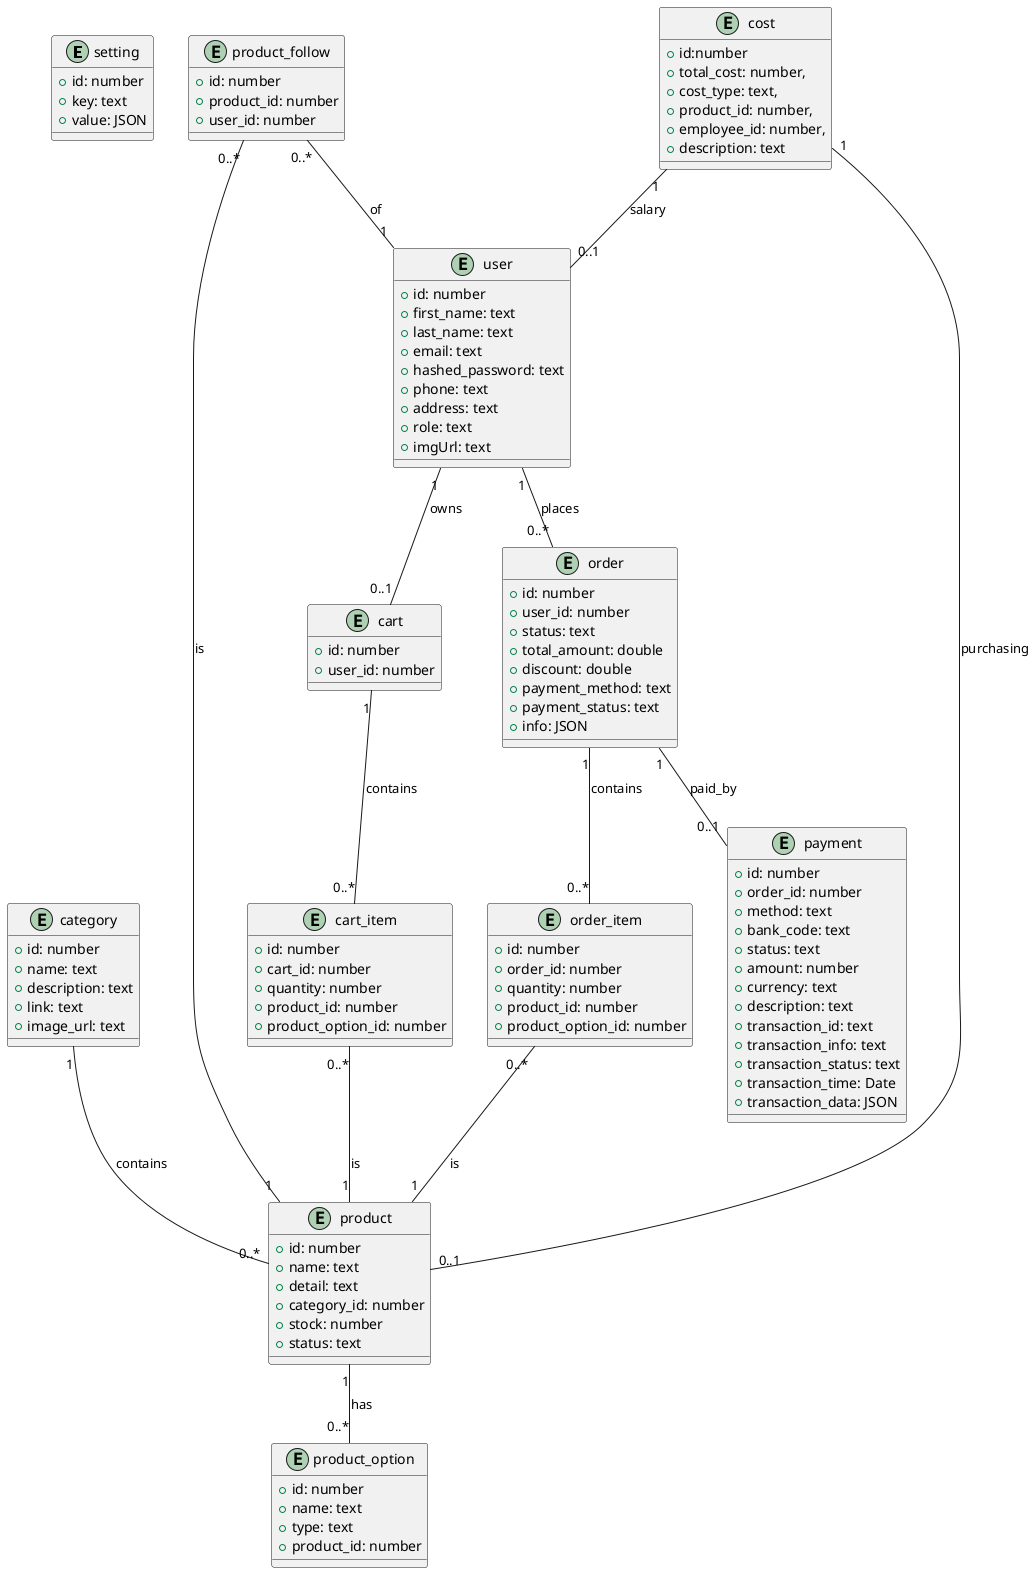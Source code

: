 @startuml class_diagram

entity setting {
  +id: number
  +key: text
  +value: JSON
}

entity category {
  +id: number
  +name: text
  +description: text
  +link: text
  +image_url: text
}

entity product {
  +id: number
  +name: text
  +detail: text
  +category_id: number
  +stock: number
  +status: text
}

entity product_option {
  +id: number
  +name: text
  +type: text
  +product_id: number
}

entity cart {
  +id: number
  +user_id: number
}

entity cart_item {
  +id: number
  +cart_id: number
  +quantity: number
  +product_id: number
  +product_option_id: number
}

entity product_follow {
  +id: number
  +product_id: number
  +user_id: number
}

entity user {
  +id: number
  +first_name: text
  +last_name: text
  +email: text
  +hashed_password: text
  +phone: text
  +address: text
  +role: text
  +imgUrl: text
}

entity cost {
  +id:number
  +total_cost: number,
  +cost_type: text,
  +product_id: number,
  +employee_id: number,
  +description: text
}

entity order {
  +id: number
  +user_id: number
  +status: text
  +total_amount: double
  +discount: double
  +payment_method: text
  +payment_status: text
  +info: JSON
}

entity order_item {
  +id: number
  +order_id: number
  +quantity: number
  +product_id: number
  +product_option_id: number
}

entity payment {
  +id: number
  +order_id: number
  +method: text
  +bank_code: text
  +status: text
  +amount: number
  +currency: text
  +description: text
  +transaction_id: text
  +transaction_info: text
  +transaction_status: text
  +transaction_time: Date
  +transaction_data: JSON
}

' Các mối quan hệ
category "1" -- "0..*" product : contains
cart "1" -- "0..*" cart_item : contains
user "1" -- "0..*" order : places
user "1" -- "0..1" cart : owns
order "1" -- "0..*" order_item : contains
order "1" -- "0..1" payment : paid_by
product "1" -- "0..*" product_option : has
cart_item "0..*" -- "1" product : is
order_item "0..*" -- "1" product : is
cost "1" -- "0..1" product : purchasing
cost "1" -- "0..1" user : salary
product_follow "0..*" -- "1" product : is
product_follow "0..*" -- "1" user : of
@enduml